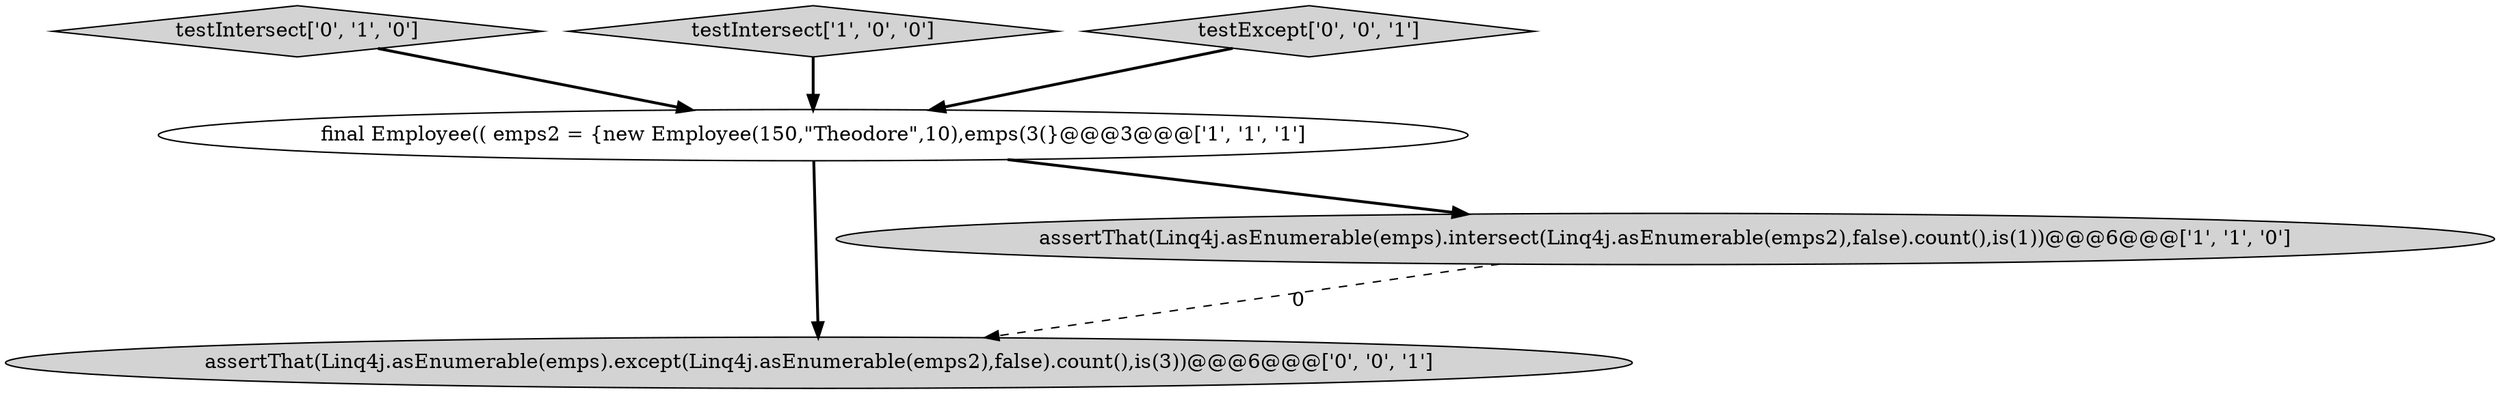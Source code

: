digraph {
4 [style = filled, label = "assertThat(Linq4j.asEnumerable(emps).except(Linq4j.asEnumerable(emps2),false).count(),is(3))@@@6@@@['0', '0', '1']", fillcolor = lightgray, shape = ellipse image = "AAA0AAABBB3BBB"];
2 [style = filled, label = "assertThat(Linq4j.asEnumerable(emps).intersect(Linq4j.asEnumerable(emps2),false).count(),is(1))@@@6@@@['1', '1', '0']", fillcolor = lightgray, shape = ellipse image = "AAA0AAABBB1BBB"];
3 [style = filled, label = "testIntersect['0', '1', '0']", fillcolor = lightgray, shape = diamond image = "AAA0AAABBB2BBB"];
1 [style = filled, label = "testIntersect['1', '0', '0']", fillcolor = lightgray, shape = diamond image = "AAA0AAABBB1BBB"];
0 [style = filled, label = "final Employee(( emps2 = {new Employee(150,\"Theodore\",10),emps(3(}@@@3@@@['1', '1', '1']", fillcolor = white, shape = ellipse image = "AAA0AAABBB1BBB"];
5 [style = filled, label = "testExcept['0', '0', '1']", fillcolor = lightgray, shape = diamond image = "AAA0AAABBB3BBB"];
2->4 [style = dashed, label="0"];
1->0 [style = bold, label=""];
5->0 [style = bold, label=""];
0->4 [style = bold, label=""];
3->0 [style = bold, label=""];
0->2 [style = bold, label=""];
}
